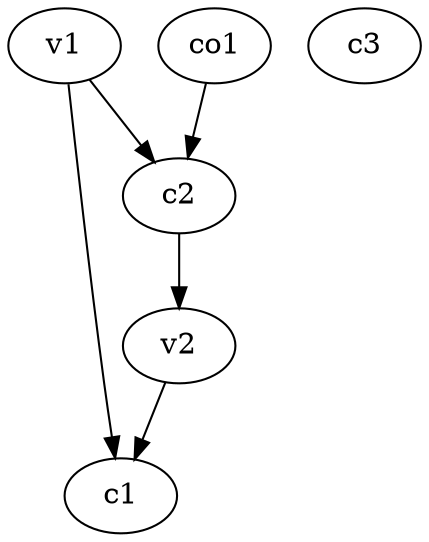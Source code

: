 strict digraph  {
c1;
c2;
c3;
v1;
v2;
co1;
c2 -> v2  [weight=1];
v1 -> c2  [weight=1];
v1 -> c1  [weight=1];
v2 -> c1  [weight=1];
co1 -> c2  [weight=1];
}
